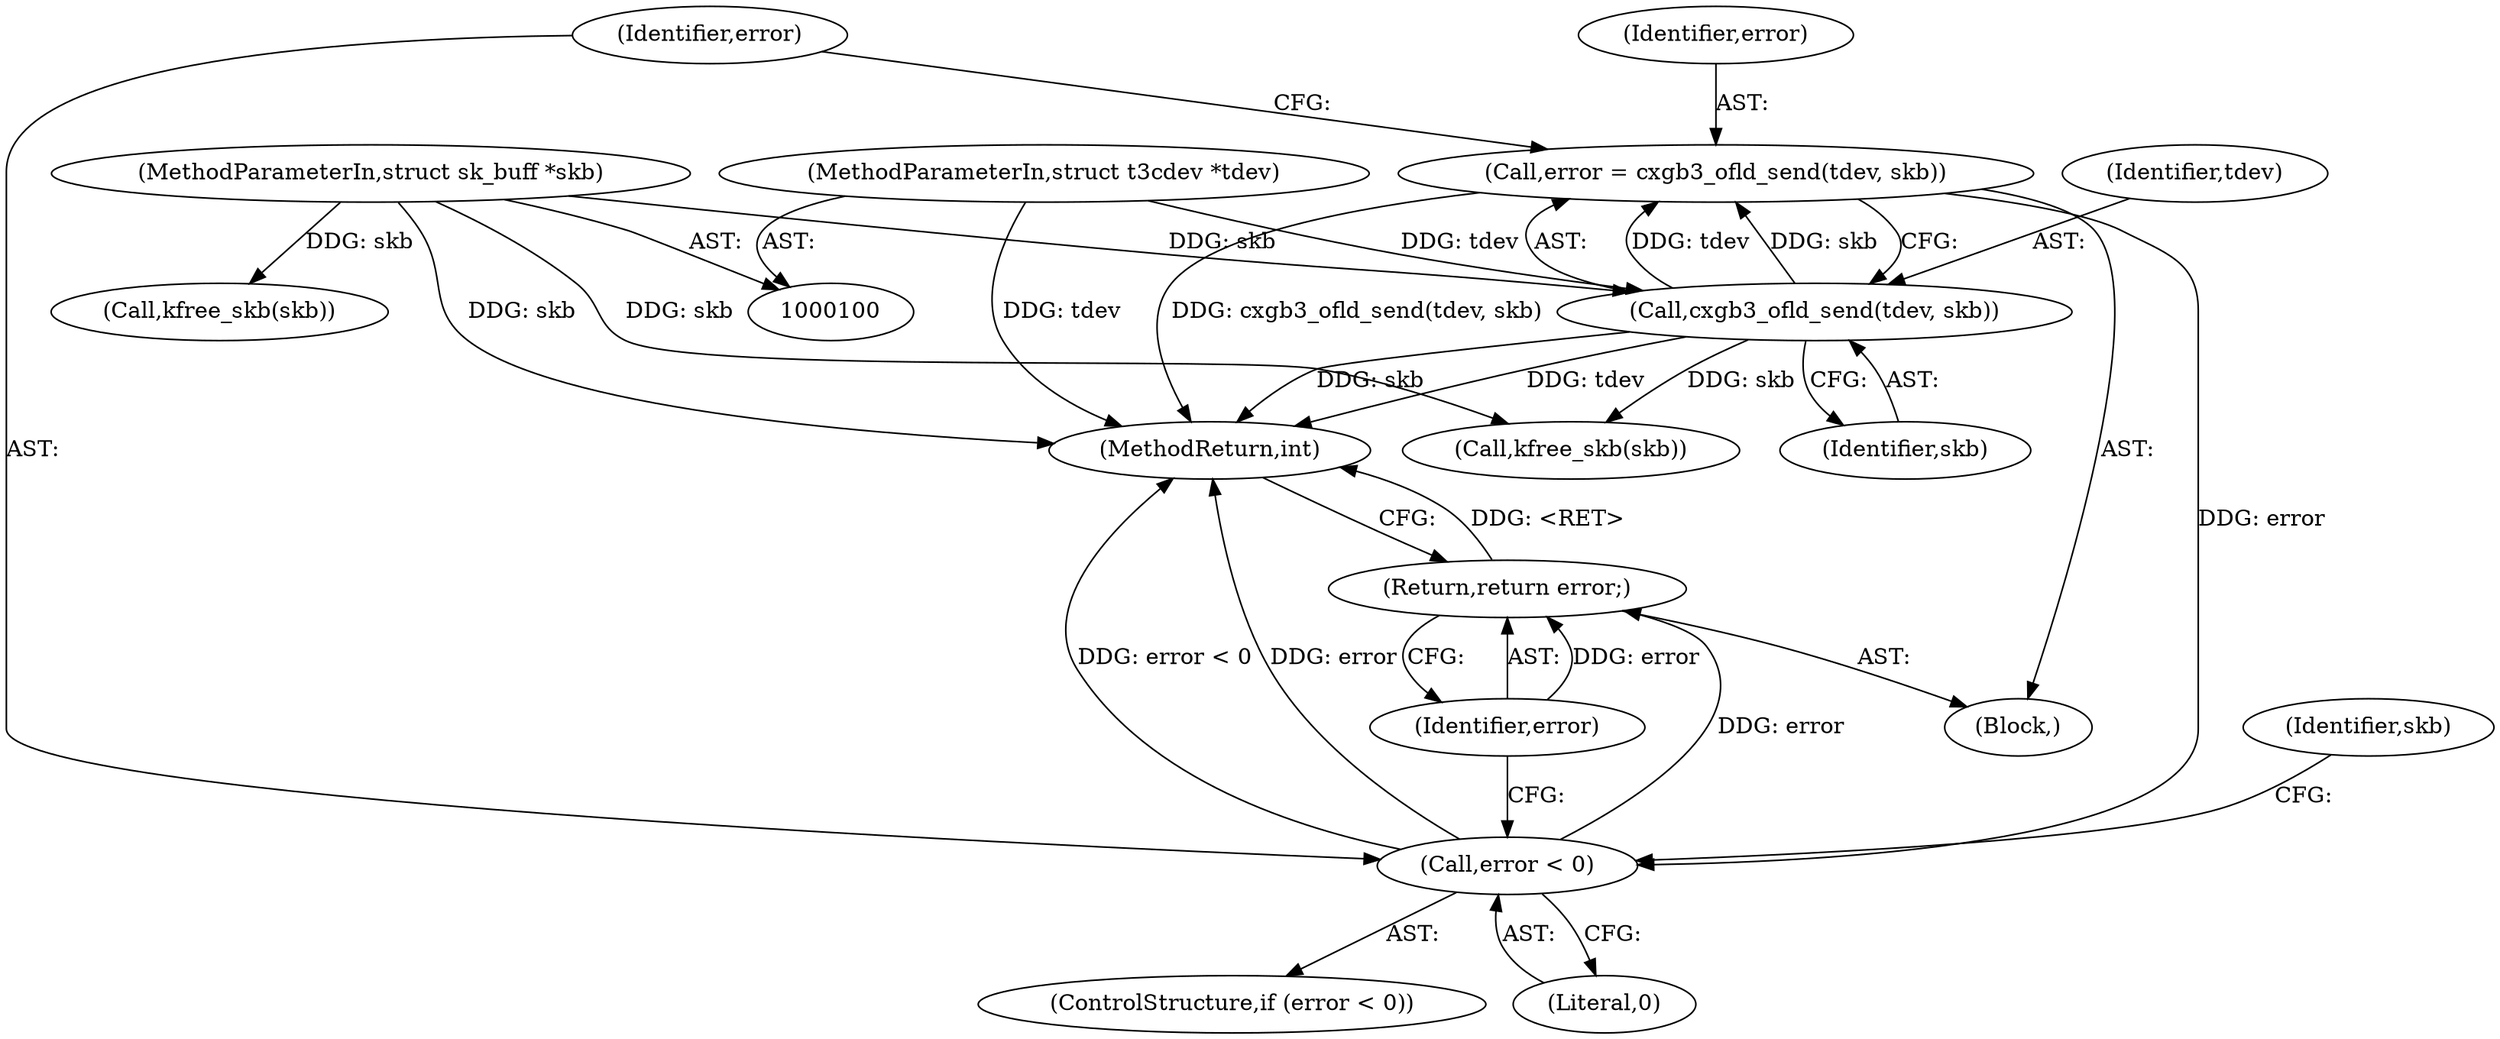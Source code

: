 digraph "1_linux_67f1aee6f45059fd6b0f5b0ecb2c97ad0451f6b3@API" {
"1000125" [label="(Call,error = cxgb3_ofld_send(tdev, skb))"];
"1000127" [label="(Call,cxgb3_ofld_send(tdev, skb))"];
"1000101" [label="(MethodParameterIn,struct t3cdev *tdev)"];
"1000102" [label="(MethodParameterIn,struct sk_buff *skb)"];
"1000131" [label="(Call,error < 0)"];
"1000136" [label="(Return,return error;)"];
"1000137" [label="(Identifier,error)"];
"1000136" [label="(Return,return error;)"];
"1000120" [label="(Call,kfree_skb(skb))"];
"1000131" [label="(Call,error < 0)"];
"1000134" [label="(Call,kfree_skb(skb))"];
"1000130" [label="(ControlStructure,if (error < 0))"];
"1000127" [label="(Call,cxgb3_ofld_send(tdev, skb))"];
"1000128" [label="(Identifier,tdev)"];
"1000103" [label="(Block,)"];
"1000125" [label="(Call,error = cxgb3_ofld_send(tdev, skb))"];
"1000138" [label="(MethodReturn,int)"];
"1000102" [label="(MethodParameterIn,struct sk_buff *skb)"];
"1000126" [label="(Identifier,error)"];
"1000133" [label="(Literal,0)"];
"1000132" [label="(Identifier,error)"];
"1000101" [label="(MethodParameterIn,struct t3cdev *tdev)"];
"1000135" [label="(Identifier,skb)"];
"1000129" [label="(Identifier,skb)"];
"1000125" -> "1000103"  [label="AST: "];
"1000125" -> "1000127"  [label="CFG: "];
"1000126" -> "1000125"  [label="AST: "];
"1000127" -> "1000125"  [label="AST: "];
"1000132" -> "1000125"  [label="CFG: "];
"1000125" -> "1000138"  [label="DDG: cxgb3_ofld_send(tdev, skb)"];
"1000127" -> "1000125"  [label="DDG: tdev"];
"1000127" -> "1000125"  [label="DDG: skb"];
"1000125" -> "1000131"  [label="DDG: error"];
"1000127" -> "1000129"  [label="CFG: "];
"1000128" -> "1000127"  [label="AST: "];
"1000129" -> "1000127"  [label="AST: "];
"1000127" -> "1000138"  [label="DDG: tdev"];
"1000127" -> "1000138"  [label="DDG: skb"];
"1000101" -> "1000127"  [label="DDG: tdev"];
"1000102" -> "1000127"  [label="DDG: skb"];
"1000127" -> "1000134"  [label="DDG: skb"];
"1000101" -> "1000100"  [label="AST: "];
"1000101" -> "1000138"  [label="DDG: tdev"];
"1000102" -> "1000100"  [label="AST: "];
"1000102" -> "1000138"  [label="DDG: skb"];
"1000102" -> "1000120"  [label="DDG: skb"];
"1000102" -> "1000134"  [label="DDG: skb"];
"1000131" -> "1000130"  [label="AST: "];
"1000131" -> "1000133"  [label="CFG: "];
"1000132" -> "1000131"  [label="AST: "];
"1000133" -> "1000131"  [label="AST: "];
"1000135" -> "1000131"  [label="CFG: "];
"1000137" -> "1000131"  [label="CFG: "];
"1000131" -> "1000138"  [label="DDG: error"];
"1000131" -> "1000138"  [label="DDG: error < 0"];
"1000131" -> "1000136"  [label="DDG: error"];
"1000136" -> "1000103"  [label="AST: "];
"1000136" -> "1000137"  [label="CFG: "];
"1000137" -> "1000136"  [label="AST: "];
"1000138" -> "1000136"  [label="CFG: "];
"1000136" -> "1000138"  [label="DDG: <RET>"];
"1000137" -> "1000136"  [label="DDG: error"];
}
